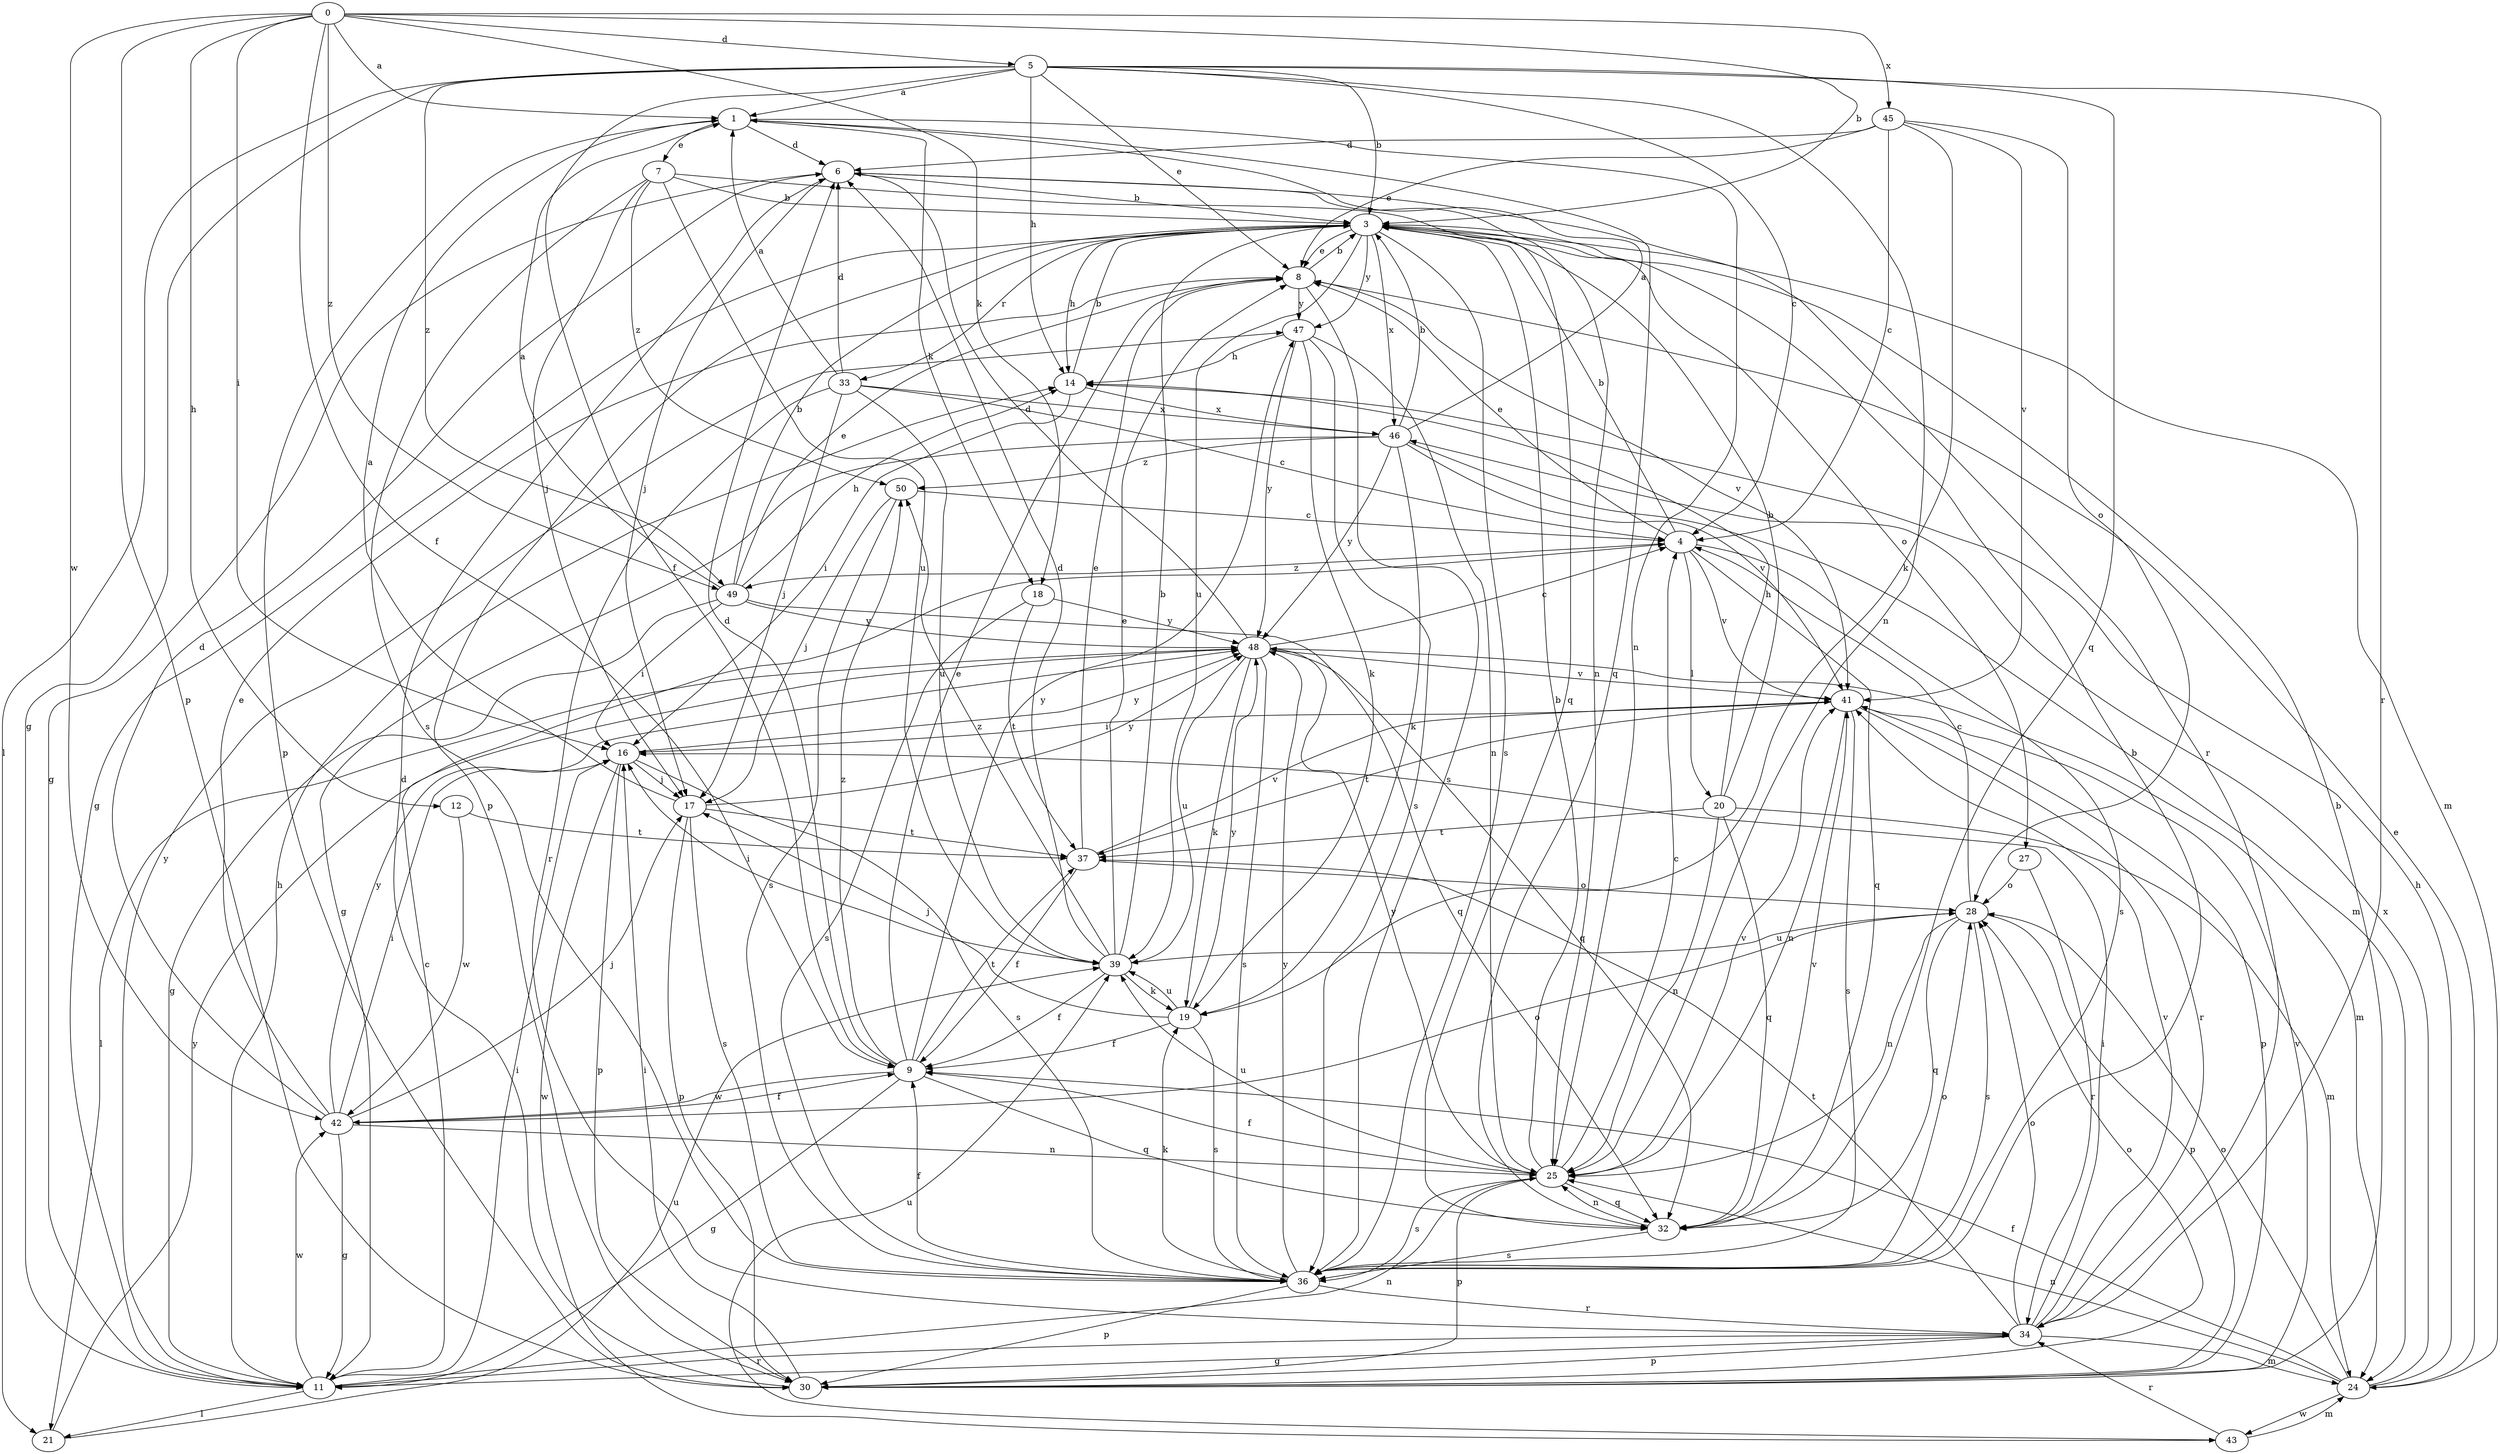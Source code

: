 strict digraph  {
0;
1;
3;
4;
5;
6;
7;
8;
9;
11;
12;
14;
16;
17;
18;
19;
20;
21;
24;
25;
27;
28;
30;
32;
33;
34;
36;
37;
39;
41;
42;
43;
45;
46;
47;
48;
49;
50;
0 -> 1  [label=a];
0 -> 3  [label=b];
0 -> 5  [label=d];
0 -> 9  [label=f];
0 -> 12  [label=h];
0 -> 16  [label=i];
0 -> 18  [label=k];
0 -> 30  [label=p];
0 -> 42  [label=w];
0 -> 45  [label=x];
0 -> 49  [label=z];
1 -> 6  [label=d];
1 -> 7  [label=e];
1 -> 18  [label=k];
1 -> 25  [label=n];
1 -> 30  [label=p];
1 -> 32  [label=q];
3 -> 8  [label=e];
3 -> 11  [label=g];
3 -> 14  [label=h];
3 -> 24  [label=m];
3 -> 27  [label=o];
3 -> 30  [label=p];
3 -> 33  [label=r];
3 -> 36  [label=s];
3 -> 39  [label=u];
3 -> 46  [label=x];
3 -> 47  [label=y];
4 -> 3  [label=b];
4 -> 8  [label=e];
4 -> 20  [label=l];
4 -> 32  [label=q];
4 -> 36  [label=s];
4 -> 41  [label=v];
4 -> 49  [label=z];
5 -> 1  [label=a];
5 -> 3  [label=b];
5 -> 4  [label=c];
5 -> 8  [label=e];
5 -> 9  [label=f];
5 -> 11  [label=g];
5 -> 14  [label=h];
5 -> 21  [label=l];
5 -> 25  [label=n];
5 -> 32  [label=q];
5 -> 34  [label=r];
5 -> 49  [label=z];
6 -> 3  [label=b];
6 -> 11  [label=g];
6 -> 17  [label=j];
6 -> 25  [label=n];
6 -> 34  [label=r];
7 -> 3  [label=b];
7 -> 17  [label=j];
7 -> 32  [label=q];
7 -> 36  [label=s];
7 -> 39  [label=u];
7 -> 50  [label=z];
8 -> 3  [label=b];
8 -> 36  [label=s];
8 -> 41  [label=v];
8 -> 47  [label=y];
9 -> 6  [label=d];
9 -> 8  [label=e];
9 -> 11  [label=g];
9 -> 32  [label=q];
9 -> 37  [label=t];
9 -> 42  [label=w];
9 -> 47  [label=y];
9 -> 50  [label=z];
11 -> 4  [label=c];
11 -> 14  [label=h];
11 -> 16  [label=i];
11 -> 21  [label=l];
11 -> 25  [label=n];
11 -> 34  [label=r];
11 -> 42  [label=w];
11 -> 47  [label=y];
12 -> 37  [label=t];
12 -> 42  [label=w];
14 -> 3  [label=b];
14 -> 16  [label=i];
14 -> 46  [label=x];
16 -> 17  [label=j];
16 -> 30  [label=p];
16 -> 36  [label=s];
16 -> 43  [label=w];
16 -> 48  [label=y];
17 -> 1  [label=a];
17 -> 30  [label=p];
17 -> 36  [label=s];
17 -> 37  [label=t];
17 -> 48  [label=y];
18 -> 36  [label=s];
18 -> 37  [label=t];
18 -> 48  [label=y];
19 -> 9  [label=f];
19 -> 17  [label=j];
19 -> 36  [label=s];
19 -> 39  [label=u];
19 -> 48  [label=y];
20 -> 3  [label=b];
20 -> 14  [label=h];
20 -> 24  [label=m];
20 -> 25  [label=n];
20 -> 32  [label=q];
20 -> 37  [label=t];
21 -> 39  [label=u];
21 -> 48  [label=y];
24 -> 8  [label=e];
24 -> 9  [label=f];
24 -> 14  [label=h];
24 -> 25  [label=n];
24 -> 28  [label=o];
24 -> 43  [label=w];
24 -> 46  [label=x];
25 -> 3  [label=b];
25 -> 4  [label=c];
25 -> 9  [label=f];
25 -> 30  [label=p];
25 -> 32  [label=q];
25 -> 36  [label=s];
25 -> 39  [label=u];
25 -> 41  [label=v];
25 -> 48  [label=y];
27 -> 28  [label=o];
27 -> 34  [label=r];
28 -> 4  [label=c];
28 -> 25  [label=n];
28 -> 30  [label=p];
28 -> 32  [label=q];
28 -> 36  [label=s];
28 -> 39  [label=u];
30 -> 3  [label=b];
30 -> 6  [label=d];
30 -> 16  [label=i];
30 -> 28  [label=o];
30 -> 41  [label=v];
32 -> 25  [label=n];
32 -> 36  [label=s];
32 -> 41  [label=v];
33 -> 1  [label=a];
33 -> 4  [label=c];
33 -> 6  [label=d];
33 -> 17  [label=j];
33 -> 34  [label=r];
33 -> 39  [label=u];
33 -> 46  [label=x];
34 -> 11  [label=g];
34 -> 16  [label=i];
34 -> 24  [label=m];
34 -> 28  [label=o];
34 -> 30  [label=p];
34 -> 37  [label=t];
34 -> 41  [label=v];
36 -> 3  [label=b];
36 -> 9  [label=f];
36 -> 19  [label=k];
36 -> 28  [label=o];
36 -> 30  [label=p];
36 -> 34  [label=r];
36 -> 48  [label=y];
37 -> 8  [label=e];
37 -> 9  [label=f];
37 -> 28  [label=o];
37 -> 41  [label=v];
39 -> 3  [label=b];
39 -> 6  [label=d];
39 -> 8  [label=e];
39 -> 9  [label=f];
39 -> 16  [label=i];
39 -> 19  [label=k];
39 -> 50  [label=z];
41 -> 16  [label=i];
41 -> 25  [label=n];
41 -> 30  [label=p];
41 -> 34  [label=r];
41 -> 36  [label=s];
41 -> 37  [label=t];
42 -> 6  [label=d];
42 -> 8  [label=e];
42 -> 9  [label=f];
42 -> 11  [label=g];
42 -> 16  [label=i];
42 -> 17  [label=j];
42 -> 25  [label=n];
42 -> 28  [label=o];
42 -> 48  [label=y];
43 -> 24  [label=m];
43 -> 34  [label=r];
43 -> 39  [label=u];
45 -> 4  [label=c];
45 -> 6  [label=d];
45 -> 8  [label=e];
45 -> 19  [label=k];
45 -> 28  [label=o];
45 -> 41  [label=v];
46 -> 1  [label=a];
46 -> 3  [label=b];
46 -> 11  [label=g];
46 -> 19  [label=k];
46 -> 24  [label=m];
46 -> 41  [label=v];
46 -> 48  [label=y];
46 -> 50  [label=z];
47 -> 14  [label=h];
47 -> 19  [label=k];
47 -> 25  [label=n];
47 -> 36  [label=s];
47 -> 48  [label=y];
48 -> 4  [label=c];
48 -> 6  [label=d];
48 -> 19  [label=k];
48 -> 21  [label=l];
48 -> 24  [label=m];
48 -> 32  [label=q];
48 -> 36  [label=s];
48 -> 39  [label=u];
48 -> 41  [label=v];
49 -> 1  [label=a];
49 -> 3  [label=b];
49 -> 8  [label=e];
49 -> 11  [label=g];
49 -> 14  [label=h];
49 -> 16  [label=i];
49 -> 32  [label=q];
49 -> 48  [label=y];
50 -> 4  [label=c];
50 -> 17  [label=j];
50 -> 36  [label=s];
}
